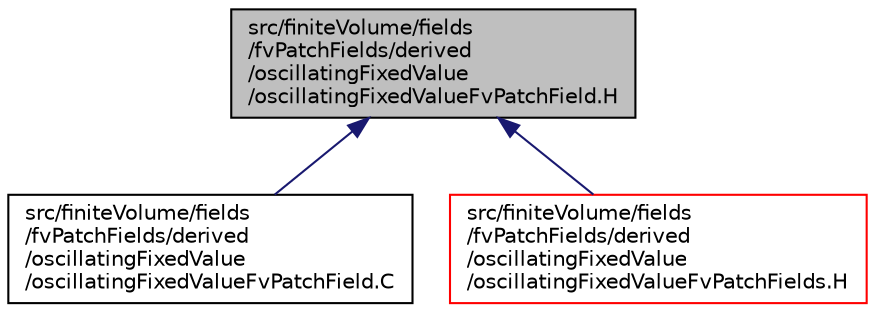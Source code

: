 digraph "src/finiteVolume/fields/fvPatchFields/derived/oscillatingFixedValue/oscillatingFixedValueFvPatchField.H"
{
  bgcolor="transparent";
  edge [fontname="Helvetica",fontsize="10",labelfontname="Helvetica",labelfontsize="10"];
  node [fontname="Helvetica",fontsize="10",shape=record];
  Node1 [label="src/finiteVolume/fields\l/fvPatchFields/derived\l/oscillatingFixedValue\l/oscillatingFixedValueFvPatchField.H",height=0.2,width=0.4,color="black", fillcolor="grey75", style="filled", fontcolor="black"];
  Node1 -> Node2 [dir="back",color="midnightblue",fontsize="10",style="solid",fontname="Helvetica"];
  Node2 [label="src/finiteVolume/fields\l/fvPatchFields/derived\l/oscillatingFixedValue\l/oscillatingFixedValueFvPatchField.C",height=0.2,width=0.4,color="black",URL="$a05388.html"];
  Node1 -> Node3 [dir="back",color="midnightblue",fontsize="10",style="solid",fontname="Helvetica"];
  Node3 [label="src/finiteVolume/fields\l/fvPatchFields/derived\l/oscillatingFixedValue\l/oscillatingFixedValueFvPatchFields.H",height=0.2,width=0.4,color="red",URL="$a05391.html"];
}

